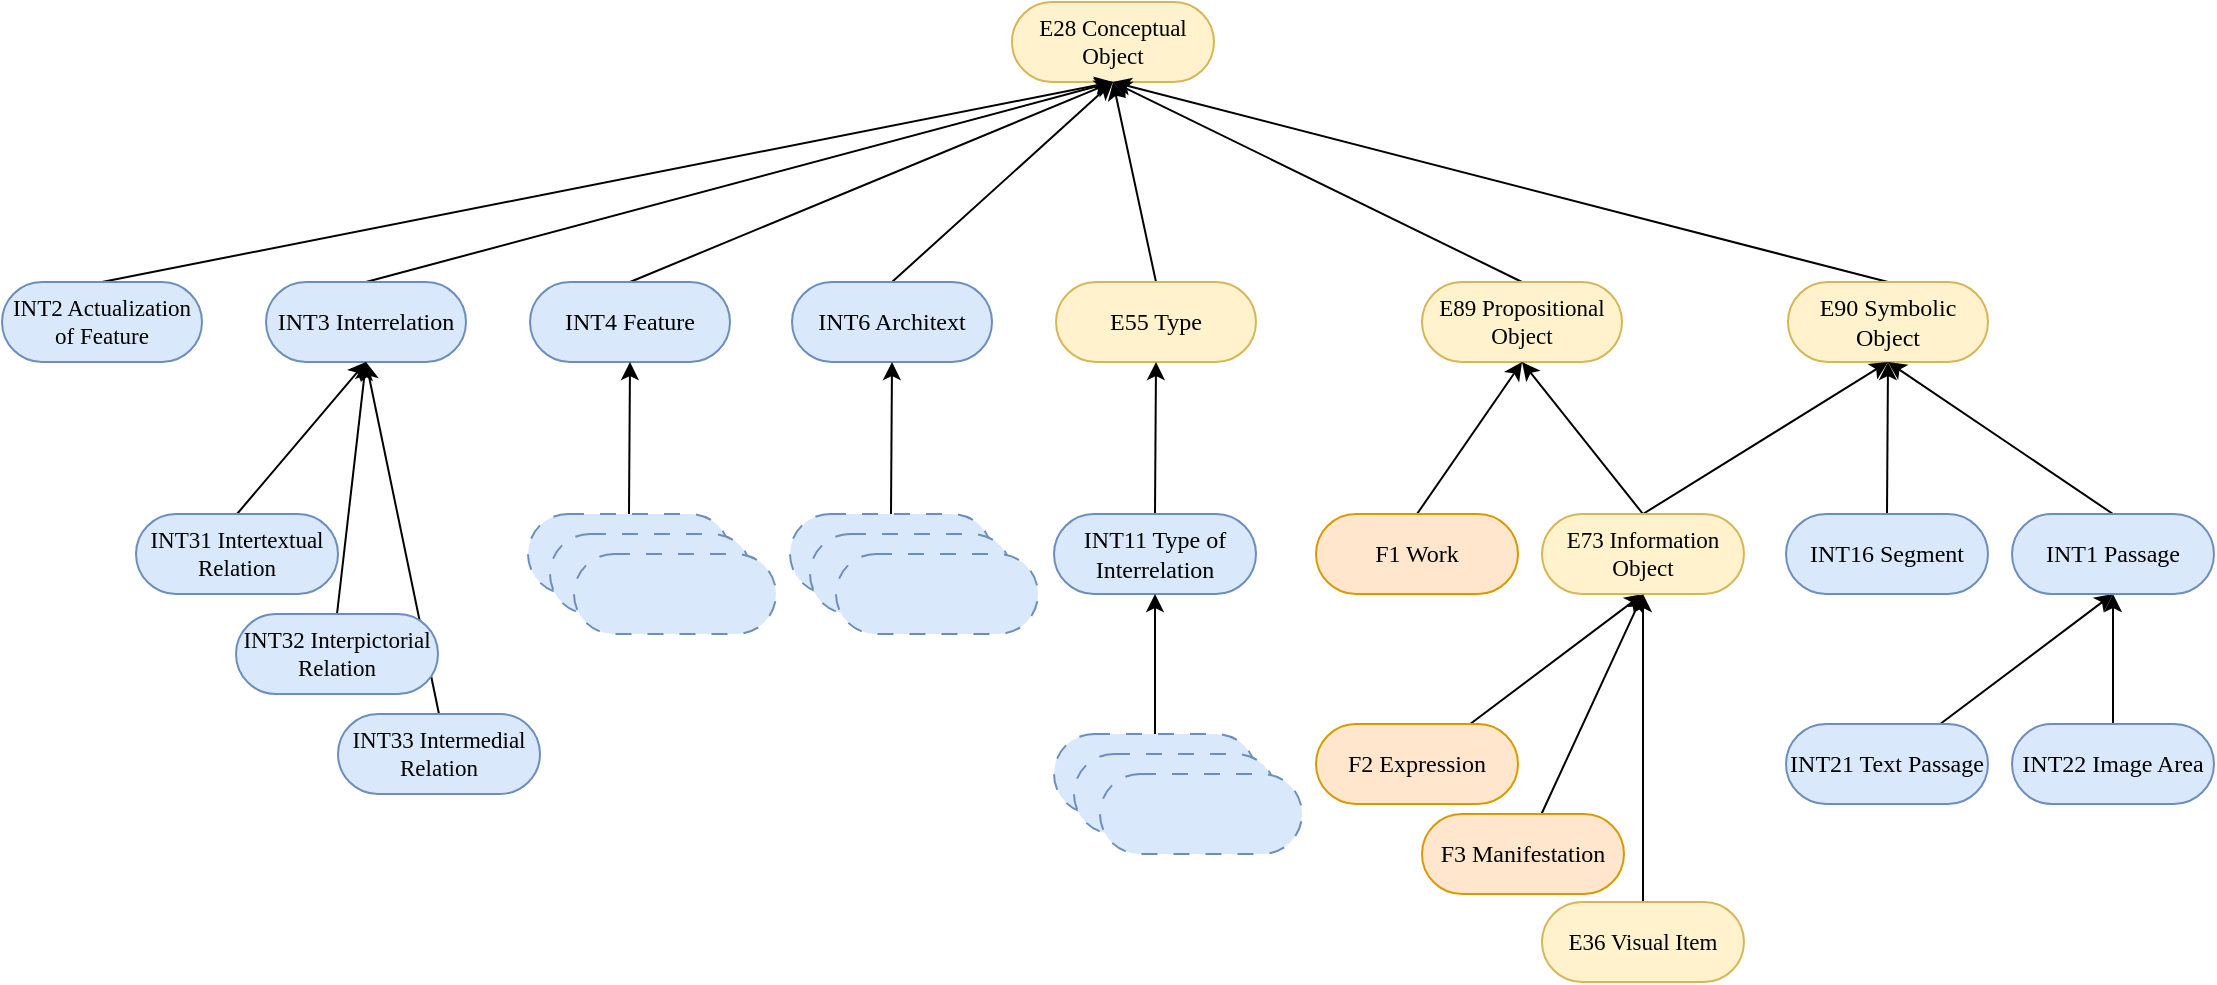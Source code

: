 <mxfile version="27.1.6">
  <diagram name="Seite-1" id="jSJ701ttfHyzZoRzbqu0">
    <mxGraphModel dx="2520" dy="917" grid="1" gridSize="10" guides="1" tooltips="1" connect="1" arrows="1" fold="1" page="1" pageScale="1" pageWidth="827" pageHeight="1169" math="0" shadow="0">
      <root>
        <mxCell id="0" />
        <mxCell id="1" parent="0" />
        <UserObject label="E28 Conceptual Object" tags="cidoc" id="LwwzHbmZy4C10oGqhaBs-1">
          <mxCell style="rounded=1;html=1;perimeterSpacing=0;arcSize=50;treeFolding=0;whiteSpace=wrap;fontFamily=Verdana;spacingTop=0;spacingBottom=0;spacing=2;fillColor=#fff2cc;strokeColor=#d6b656;fontSize=11.5;" parent="1" vertex="1">
            <mxGeometry x="-65" y="60" width="101" height="40" as="geometry" />
          </mxCell>
        </UserObject>
        <UserObject label="" tags="subclass_of" id="LwwzHbmZy4C10oGqhaBs-48">
          <mxCell style="rounded=1;orthogonalLoop=1;jettySize=auto;html=1;exitX=0.5;exitY=0;exitDx=0;exitDy=0;entryX=0.5;entryY=1;entryDx=0;entryDy=0;fontFamily=Verdana;spacingTop=0;spacingBottom=0;spacing=2;" parent="1" source="LwwzHbmZy4C10oGqhaBs-2" target="LwwzHbmZy4C10oGqhaBs-1" edge="1">
            <mxGeometry relative="1" as="geometry">
              <mxPoint x="-190" y="90" as="targetPoint" />
            </mxGeometry>
          </mxCell>
        </UserObject>
        <UserObject label="E55 Type&lt;span style=&quot;color: rgba(0, 0, 0, 0); font-size: 0px; text-align: start; text-wrap-mode: nowrap;&quot;&gt;%3CmxGraphModel%3E%3Croot%3E%3CmxCell%20id%3D%220%22%2F%3E%3CmxCell%20id%3D%221%22%20parent%3D%220%22%2F%3E%3CmxCell%20id%3D%222%22%20value%3D%22E28%20Conceptual%20Object%22%20style%3D%22rounded%3D1%3BwhiteSpace%3Dwrap%3Bhtml%3D1%3BperimeterSpacing%3D0%3BarcSize%3D50%3B%22%20vertex%3D%221%22%20parent%3D%221%22%3E%3CmxGeometry%20x%3D%22363%22%20y%3D%2220%22%20width%3D%22101%22%20height%3D%2240%22%20as%3D%22geometry%22%2F%3E%3C%2FmxCell%3E%3C%2Froot%3E%3C%2FmxGraphModel%3E&lt;/span&gt;" tags="cidoc" id="LwwzHbmZy4C10oGqhaBs-2">
          <mxCell style="rounded=1;html=1;perimeterSpacing=0;arcSize=50;whiteSpace=wrap;fontFamily=Verdana;spacingTop=0;spacingBottom=0;spacing=2;fillColor=#fff2cc;strokeColor=#d6b656;" parent="1" vertex="1">
            <mxGeometry x="-43" y="200" width="100" height="40" as="geometry" />
          </mxCell>
        </UserObject>
        <UserObject label="" tags="subclass_of" id="LwwzHbmZy4C10oGqhaBs-49">
          <mxCell style="rounded=1;orthogonalLoop=1;jettySize=auto;html=1;exitX=0.5;exitY=0;exitDx=0;exitDy=0;entryX=0.5;entryY=1;entryDx=0;entryDy=0;fontFamily=Verdana;spacingTop=0;spacingBottom=0;spacing=2;" parent="1" source="LwwzHbmZy4C10oGqhaBs-3" target="LwwzHbmZy4C10oGqhaBs-1" edge="1">
            <mxGeometry relative="1" as="geometry">
              <mxPoint x="-190" y="90" as="targetPoint" />
            </mxGeometry>
          </mxCell>
        </UserObject>
        <UserObject label="E89 Propositional Object" tags="cidoc" id="LwwzHbmZy4C10oGqhaBs-3">
          <mxCell style="rounded=1;html=1;perimeterSpacing=0;arcSize=50;whiteSpace=wrap;fontFamily=Verdana;spacingTop=0;spacingBottom=0;spacing=2;fillColor=#fff2cc;strokeColor=#d6b656;fontSize=11.5;" parent="1" vertex="1">
            <mxGeometry x="140" y="200" width="100" height="40" as="geometry" />
          </mxCell>
        </UserObject>
        <UserObject label="" tags="subclass_of" id="LwwzHbmZy4C10oGqhaBs-50">
          <mxCell style="rounded=1;orthogonalLoop=1;jettySize=auto;html=1;exitX=0.5;exitY=0;exitDx=0;exitDy=0;entryX=0.5;entryY=1;entryDx=0;entryDy=0;fontFamily=Verdana;spacingTop=0;spacingBottom=0;spacing=2;" parent="1" source="LwwzHbmZy4C10oGqhaBs-4" target="LwwzHbmZy4C10oGqhaBs-1" edge="1">
            <mxGeometry relative="1" as="geometry">
              <mxPoint x="-190" y="90" as="targetPoint" />
            </mxGeometry>
          </mxCell>
        </UserObject>
        <UserObject label="E90 Symbolic Object" tags="cidoc" id="LwwzHbmZy4C10oGqhaBs-4">
          <mxCell style="rounded=1;html=1;perimeterSpacing=0;arcSize=50;whiteSpace=wrap;fontFamily=Verdana;spacingTop=0;spacingBottom=0;spacing=2;fillColor=#fff2cc;strokeColor=#d6b656;" parent="1" vertex="1">
            <mxGeometry x="323" y="200" width="100" height="40" as="geometry" />
          </mxCell>
        </UserObject>
        <UserObject label="" tags="subclass_of" id="LwwzHbmZy4C10oGqhaBs-44">
          <mxCell style="rounded=1;orthogonalLoop=1;jettySize=auto;html=1;exitX=0.5;exitY=0;exitDx=0;exitDy=0;entryX=0.5;entryY=1;entryDx=0;entryDy=0;fontFamily=Verdana;spacingTop=0;spacingBottom=0;spacing=2;" parent="1" source="LwwzHbmZy4C10oGqhaBs-5" target="LwwzHbmZy4C10oGqhaBs-1" edge="1">
            <mxGeometry relative="1" as="geometry" />
          </mxCell>
        </UserObject>
        <UserObject label="INT2 Actualization of Feature" tags="intro" id="LwwzHbmZy4C10oGqhaBs-5">
          <mxCell style="rounded=1;html=1;perimeterSpacing=0;arcSize=50;whiteSpace=wrap;fontFamily=Verdana;spacingTop=0;spacingBottom=0;spacing=2;fillColor=#dae8fc;strokeColor=#6c8ebf;fontSize=11.5;" parent="1" vertex="1">
            <mxGeometry x="-570" y="200" width="100" height="40" as="geometry" />
          </mxCell>
        </UserObject>
        <UserObject label="" tags="subclass_of" id="LwwzHbmZy4C10oGqhaBs-45">
          <mxCell style="rounded=1;orthogonalLoop=1;jettySize=auto;html=1;exitX=0.5;exitY=0;exitDx=0;exitDy=0;entryX=0.5;entryY=1;entryDx=0;entryDy=0;fontFamily=Verdana;spacingTop=0;spacingBottom=0;spacing=2;" parent="1" source="LwwzHbmZy4C10oGqhaBs-6" target="LwwzHbmZy4C10oGqhaBs-1" edge="1">
            <mxGeometry relative="1" as="geometry">
              <mxPoint x="-190" y="90" as="targetPoint" />
            </mxGeometry>
          </mxCell>
        </UserObject>
        <UserObject label="INT3 Interrelation" tags="intro" id="LwwzHbmZy4C10oGqhaBs-6">
          <mxCell style="rounded=1;html=1;perimeterSpacing=0;arcSize=50;whiteSpace=wrap;fontFamily=Verdana;spacingTop=0;spacingBottom=0;spacing=2;fillColor=#dae8fc;strokeColor=#6c8ebf;" parent="1" vertex="1">
            <mxGeometry x="-438" y="200" width="100" height="40" as="geometry" />
          </mxCell>
        </UserObject>
        <UserObject label="" tags="subclass_of" id="LwwzHbmZy4C10oGqhaBs-46">
          <mxCell style="rounded=1;orthogonalLoop=1;jettySize=auto;html=1;exitX=0.5;exitY=0;exitDx=0;exitDy=0;entryX=0.5;entryY=1;entryDx=0;entryDy=0;fontFamily=Verdana;spacingTop=0;spacingBottom=0;spacing=2;" parent="1" source="LwwzHbmZy4C10oGqhaBs-7" target="LwwzHbmZy4C10oGqhaBs-1" edge="1">
            <mxGeometry relative="1" as="geometry">
              <mxPoint x="-190" y="90" as="targetPoint" />
            </mxGeometry>
          </mxCell>
        </UserObject>
        <UserObject label="INT4 Feature" tags="intro" id="LwwzHbmZy4C10oGqhaBs-7">
          <mxCell style="rounded=1;html=1;perimeterSpacing=0;arcSize=50;whiteSpace=wrap;fontFamily=Verdana;spacingTop=0;spacingBottom=0;spacing=2;fillColor=#dae8fc;strokeColor=#6c8ebf;" parent="1" vertex="1">
            <mxGeometry x="-306" y="200" width="100" height="40" as="geometry" />
          </mxCell>
        </UserObject>
        <UserObject label="" tags="subclass_of" id="LwwzHbmZy4C10oGqhaBs-47">
          <mxCell style="rounded=1;orthogonalLoop=1;jettySize=auto;html=1;exitX=0.5;exitY=0;exitDx=0;exitDy=0;entryX=0.5;entryY=1;entryDx=0;entryDy=0;fontFamily=Verdana;spacingTop=0;spacingBottom=0;spacing=2;" parent="1" source="LwwzHbmZy4C10oGqhaBs-8" target="LwwzHbmZy4C10oGqhaBs-1" edge="1">
            <mxGeometry relative="1" as="geometry">
              <mxPoint x="-190" y="90" as="targetPoint" />
            </mxGeometry>
          </mxCell>
        </UserObject>
        <UserObject label="INT6 Architext" tags="intro" id="LwwzHbmZy4C10oGqhaBs-8">
          <mxCell style="rounded=1;html=1;perimeterSpacing=0;arcSize=50;whiteSpace=wrap;fontFamily=Verdana;spacingTop=0;spacingBottom=0;spacing=2;fillColor=#dae8fc;strokeColor=#6c8ebf;" parent="1" vertex="1">
            <mxGeometry x="-175" y="200" width="100" height="40" as="geometry" />
          </mxCell>
        </UserObject>
        <UserObject label="" tags="subclass_of" id="LwwzHbmZy4C10oGqhaBs-56">
          <mxCell style="rounded=1;orthogonalLoop=1;jettySize=auto;html=1;exitX=0.5;exitY=0;exitDx=0;exitDy=0;entryX=0.5;entryY=1;entryDx=0;entryDy=0;fontFamily=Verdana;spacingTop=0;spacingBottom=0;spacing=2;" parent="1" source="LwwzHbmZy4C10oGqhaBs-10" target="LwwzHbmZy4C10oGqhaBs-2" edge="1">
            <mxGeometry relative="1" as="geometry" />
          </mxCell>
        </UserObject>
        <UserObject label="" tags="subclass_of" id="LwwzHbmZy4C10oGqhaBs-58">
          <mxCell style="rounded=1;orthogonalLoop=1;jettySize=auto;html=1;exitX=0.5;exitY=0;exitDx=0;exitDy=0;entryX=0.5;entryY=1;entryDx=0;entryDy=0;fontFamily=Verdana;spacingTop=0;spacingBottom=0;spacing=2;" parent="1" source="LwwzHbmZy4C10oGqhaBs-24" target="LwwzHbmZy4C10oGqhaBs-3" edge="1">
            <mxGeometry relative="1" as="geometry" />
          </mxCell>
        </UserObject>
        <UserObject label="" tags="subclass_of" id="LwwzHbmZy4C10oGqhaBs-59">
          <mxCell style="rounded=1;orthogonalLoop=1;jettySize=auto;html=1;exitX=0.5;exitY=0;exitDx=0;exitDy=0;entryX=0.5;entryY=1;entryDx=0;entryDy=0;fontFamily=Verdana;spacingTop=0;spacingBottom=0;spacing=2;" parent="1" source="LwwzHbmZy4C10oGqhaBs-25" target="LwwzHbmZy4C10oGqhaBs-3" edge="1">
            <mxGeometry relative="1" as="geometry">
              <mxPoint x="170" y="280" as="targetPoint" />
            </mxGeometry>
          </mxCell>
        </UserObject>
        <UserObject label="" tags="subclass_of" id="LwwzHbmZy4C10oGqhaBs-51">
          <mxCell style="rounded=1;orthogonalLoop=1;jettySize=auto;html=1;exitX=0.5;exitY=0;exitDx=0;exitDy=0;entryX=0.5;entryY=1;entryDx=0;entryDy=0;fontFamily=Verdana;spacingTop=0;spacingBottom=0;spacing=2;" parent="1" source="LwwzHbmZy4C10oGqhaBs-11" target="LwwzHbmZy4C10oGqhaBs-6" edge="1">
            <mxGeometry relative="1" as="geometry" />
          </mxCell>
        </UserObject>
        <UserObject label="" tags="subclass_of" id="LwwzHbmZy4C10oGqhaBs-54">
          <mxCell style="rounded=1;orthogonalLoop=1;jettySize=auto;html=1;entryX=0.5;entryY=1;entryDx=0;entryDy=0;exitX=0.5;exitY=0;exitDx=0;exitDy=0;fontFamily=Verdana;spacingTop=0;spacingBottom=0;spacing=2;" parent="1" source="LwwzHbmZy4C10oGqhaBs-14" target="LwwzHbmZy4C10oGqhaBs-7" edge="1">
            <mxGeometry relative="1" as="geometry" />
          </mxCell>
        </UserObject>
        <UserObject label="" tags="subclass_of" id="LwwzHbmZy4C10oGqhaBs-55">
          <mxCell style="rounded=1;orthogonalLoop=1;jettySize=auto;html=1;exitX=0.5;exitY=0;exitDx=0;exitDy=0;entryX=0.5;entryY=1;entryDx=0;entryDy=0;fontFamily=Verdana;spacingTop=0;spacingBottom=0;spacing=2;" parent="1" source="LwwzHbmZy4C10oGqhaBs-21" target="LwwzHbmZy4C10oGqhaBs-8" edge="1">
            <mxGeometry relative="1" as="geometry" />
          </mxCell>
        </UserObject>
        <UserObject label="" tags="subclass_of" id="LwwzHbmZy4C10oGqhaBs-60">
          <mxCell style="rounded=1;orthogonalLoop=1;jettySize=auto;html=1;exitX=0.5;exitY=0;exitDx=0;exitDy=0;entryX=0.5;entryY=1;entryDx=0;entryDy=0;fontFamily=Verdana;spacingTop=0;spacingBottom=0;spacing=2;" parent="1" source="LwwzHbmZy4C10oGqhaBs-29" target="LwwzHbmZy4C10oGqhaBs-4" edge="1">
            <mxGeometry relative="1" as="geometry" />
          </mxCell>
        </UserObject>
        <UserObject label="" tags="subclass_of" id="LwwzHbmZy4C10oGqhaBs-61">
          <mxCell style="rounded=1;orthogonalLoop=1;jettySize=auto;html=1;exitX=0.5;exitY=0;exitDx=0;exitDy=0;entryX=0.5;entryY=1;entryDx=0;entryDy=0;fontFamily=Verdana;spacingTop=0;spacingBottom=0;spacing=2;" parent="1" source="LwwzHbmZy4C10oGqhaBs-30" target="LwwzHbmZy4C10oGqhaBs-4" edge="1">
            <mxGeometry relative="1" as="geometry">
              <mxPoint x="310" y="240" as="targetPoint" />
            </mxGeometry>
          </mxCell>
        </UserObject>
        <UserObject label="" tags="subclass_of" id="LwwzHbmZy4C10oGqhaBs-53">
          <mxCell style="rounded=1;orthogonalLoop=1;jettySize=auto;html=1;exitX=0.5;exitY=0;exitDx=0;exitDy=0;entryX=0.5;entryY=1;entryDx=0;entryDy=0;fontFamily=Verdana;spacingTop=0;spacingBottom=0;spacing=2;" parent="1" source="LwwzHbmZy4C10oGqhaBs-13" target="LwwzHbmZy4C10oGqhaBs-6" edge="1">
            <mxGeometry relative="1" as="geometry">
              <mxPoint x="-540" y="260" as="targetPoint" />
            </mxGeometry>
          </mxCell>
        </UserObject>
        <UserObject label="" tags="subclass_of" id="LwwzHbmZy4C10oGqhaBs-52">
          <mxCell style="rounded=1;orthogonalLoop=1;jettySize=auto;html=1;exitX=0.5;exitY=0;exitDx=0;exitDy=0;entryX=0.5;entryY=1;entryDx=0;entryDy=0;fontFamily=Verdana;spacingTop=0;spacingBottom=0;spacing=2;" parent="1" source="LwwzHbmZy4C10oGqhaBs-12" target="LwwzHbmZy4C10oGqhaBs-6" edge="1">
            <mxGeometry relative="1" as="geometry">
              <mxPoint x="-540" y="260" as="targetPoint" />
            </mxGeometry>
          </mxCell>
        </UserObject>
        <UserObject label="INT11 Type of Interrelation" tags="intro" id="LwwzHbmZy4C10oGqhaBs-10">
          <mxCell style="rounded=1;html=1;perimeterSpacing=0;arcSize=50;container=0;whiteSpace=wrap;fontFamily=Verdana;spacingTop=0;spacingBottom=0;spacing=2;fillColor=#dae8fc;strokeColor=#6c8ebf;" parent="1" vertex="1">
            <mxGeometry x="-44" y="316" width="101" height="40" as="geometry" />
          </mxCell>
        </UserObject>
        <UserObject label="" tags="subclass_of" id="LwwzHbmZy4C10oGqhaBs-64">
          <mxCell style="rounded=1;orthogonalLoop=1;jettySize=auto;html=1;entryX=0.5;entryY=1;entryDx=0;entryDy=0;fontFamily=Verdana;spacingTop=0;spacingBottom=0;spacing=2;" parent="1" source="LwwzHbmZy4C10oGqhaBs-39" target="LwwzHbmZy4C10oGqhaBs-30" edge="1">
            <mxGeometry relative="1" as="geometry" />
          </mxCell>
        </UserObject>
        <UserObject label="INT21 Text Passage" tags="intro" id="LwwzHbmZy4C10oGqhaBs-39">
          <mxCell style="rounded=1;html=1;perimeterSpacing=0;arcSize=50;container=0;whiteSpace=wrap;fontFamily=Verdana;spacingTop=0;spacingBottom=0;spacing=2;fillColor=#dae8fc;strokeColor=#6c8ebf;" parent="1" vertex="1">
            <mxGeometry x="322" y="421" width="101" height="40" as="geometry" />
          </mxCell>
        </UserObject>
        <UserObject label="" tags="subclass_of" id="LwwzHbmZy4C10oGqhaBs-65">
          <mxCell style="rounded=1;orthogonalLoop=1;jettySize=auto;html=1;entryX=0.5;entryY=1;entryDx=0;entryDy=0;fontFamily=Verdana;spacingTop=0;spacingBottom=0;spacing=2;" parent="1" source="LwwzHbmZy4C10oGqhaBs-40" target="LwwzHbmZy4C10oGqhaBs-30" edge="1">
            <mxGeometry relative="1" as="geometry" />
          </mxCell>
        </UserObject>
        <UserObject label="INT22 Image Area" tags="intro" id="LwwzHbmZy4C10oGqhaBs-40">
          <mxCell style="rounded=1;html=1;perimeterSpacing=0;arcSize=50;container=0;whiteSpace=wrap;fontFamily=Verdana;spacingTop=0;spacingBottom=0;spacing=2;fillColor=#dae8fc;strokeColor=#6c8ebf;" parent="1" vertex="1">
            <mxGeometry x="435" y="421" width="101" height="40" as="geometry" />
          </mxCell>
        </UserObject>
        <UserObject label="" tags="subclass_of" id="LwwzHbmZy4C10oGqhaBs-57">
          <mxCell style="rounded=1;orthogonalLoop=1;jettySize=auto;html=1;exitX=0.5;exitY=0;exitDx=0;exitDy=0;entryX=0.5;entryY=1;entryDx=0;entryDy=0;fontFamily=Verdana;spacingTop=0;spacingBottom=0;spacing=2;" parent="1" source="LwwzHbmZy4C10oGqhaBs-18" target="LwwzHbmZy4C10oGqhaBs-10" edge="1">
            <mxGeometry relative="1" as="geometry" />
          </mxCell>
        </UserObject>
        <UserObject label="" tags="subclass_of" id="LwwzHbmZy4C10oGqhaBs-62">
          <mxCell style="rounded=1;orthogonalLoop=1;jettySize=auto;html=1;entryX=0.5;entryY=1;entryDx=0;entryDy=0;fontFamily=Verdana;spacingTop=0;spacingBottom=0;spacing=2;" parent="1" source="LwwzHbmZy4C10oGqhaBs-26" target="LwwzHbmZy4C10oGqhaBs-25" edge="1">
            <mxGeometry relative="1" as="geometry" />
          </mxCell>
        </UserObject>
        <UserObject label="" tags="subclass_of" id="LwwzHbmZy4C10oGqhaBs-63">
          <mxCell style="rounded=1;orthogonalLoop=1;jettySize=auto;html=1;entryX=0.5;entryY=1;entryDx=0;entryDy=0;fontFamily=Verdana;spacingTop=0;spacingBottom=0;spacing=2;" parent="1" source="LwwzHbmZy4C10oGqhaBs-27" target="LwwzHbmZy4C10oGqhaBs-25" edge="1">
            <mxGeometry relative="1" as="geometry" />
          </mxCell>
        </UserObject>
        <UserObject label="F2 Expression" tags="lrmoo" id="LwwzHbmZy4C10oGqhaBs-26">
          <mxCell style="rounded=1;html=1;perimeterSpacing=0;arcSize=50;container=0;whiteSpace=wrap;fontFamily=Verdana;spacingTop=0;spacingBottom=0;spacing=2;fillColor=#ffe6cc;strokeColor=#d79b00;" parent="1" vertex="1">
            <mxGeometry x="87" y="421" width="101" height="40" as="geometry" />
          </mxCell>
        </UserObject>
        <UserObject label="F3 Manifestation" tags="lrmoo" id="LwwzHbmZy4C10oGqhaBs-27">
          <mxCell style="rounded=1;html=1;perimeterSpacing=0;arcSize=50;container=0;whiteSpace=wrap;fontFamily=Verdana;spacingTop=0;spacingBottom=0;spacing=2;fillColor=#ffe6cc;strokeColor=#d79b00;" parent="1" vertex="1">
            <mxGeometry x="140" y="466" width="101" height="40" as="geometry" />
          </mxCell>
        </UserObject>
        <UserObject label="INT31 Intertextual Relation" tags="intro" id="LwwzHbmZy4C10oGqhaBs-11">
          <mxCell style="rounded=1;html=1;perimeterSpacing=0;arcSize=50;container=0;whiteSpace=wrap;fontFamily=Verdana;spacingTop=0;spacingBottom=0;spacing=2;fillColor=#dae8fc;strokeColor=#6c8ebf;fontSize=11.5;" parent="1" vertex="1">
            <mxGeometry x="-503" y="316" width="101" height="40" as="geometry" />
          </mxCell>
        </UserObject>
        <UserObject label="INT32 Interpictorial Relation" tags="intro" id="LwwzHbmZy4C10oGqhaBs-12">
          <mxCell style="rounded=1;html=1;perimeterSpacing=0;arcSize=50;container=0;whiteSpace=wrap;fontFamily=Verdana;spacingTop=0;spacingBottom=0;spacing=2;fillColor=#dae8fc;strokeColor=#6c8ebf;fontSize=11.5;" parent="1" vertex="1">
            <mxGeometry x="-453" y="366" width="101" height="40" as="geometry" />
          </mxCell>
        </UserObject>
        <UserObject label="INT33 Intermedial Relation" tags="intro" id="LwwzHbmZy4C10oGqhaBs-13">
          <mxCell style="rounded=1;html=1;perimeterSpacing=0;arcSize=50;container=0;whiteSpace=wrap;fontFamily=Verdana;spacingTop=0;spacingBottom=0;spacing=2;fillColor=#dae8fc;strokeColor=#6c8ebf;fontSize=11.5;" parent="1" vertex="1">
            <mxGeometry x="-402" y="416" width="101" height="40" as="geometry" />
          </mxCell>
        </UserObject>
        <UserObject label="F1 Work" tags="lrmoo" id="LwwzHbmZy4C10oGqhaBs-24">
          <mxCell style="rounded=1;html=1;perimeterSpacing=0;arcSize=50;container=0;whiteSpace=wrap;fontFamily=Verdana;spacingTop=0;spacingBottom=0;spacing=2;fillColor=#ffe6cc;strokeColor=#d79b00;" parent="1" vertex="1">
            <mxGeometry x="87" y="316" width="101" height="40" as="geometry" />
          </mxCell>
        </UserObject>
        <mxCell id="HRenDH4WRHBZINVPFwNC-1" style="rounded=0;orthogonalLoop=1;jettySize=auto;html=1;exitX=0.5;exitY=0;exitDx=0;exitDy=0;entryX=0.5;entryY=1;entryDx=0;entryDy=0;" edge="1" parent="1" source="LwwzHbmZy4C10oGqhaBs-25" target="LwwzHbmZy4C10oGqhaBs-4">
          <mxGeometry relative="1" as="geometry" />
        </mxCell>
        <UserObject label="E73 Information Object" tags="cidoc" id="LwwzHbmZy4C10oGqhaBs-25">
          <mxCell style="rounded=1;html=1;perimeterSpacing=0;arcSize=50;container=0;whiteSpace=wrap;fontFamily=Verdana;spacingTop=0;spacingBottom=0;spacing=2;fillColor=#fff2cc;strokeColor=#d6b656;fontSize=11.5;" parent="1" vertex="1">
            <mxGeometry x="200" y="316" width="101" height="40" as="geometry" />
          </mxCell>
        </UserObject>
        <UserObject label="INT16 Segment" tags="intro" id="LwwzHbmZy4C10oGqhaBs-29">
          <mxCell style="rounded=1;html=1;perimeterSpacing=0;arcSize=50;container=0;whiteSpace=wrap;fontFamily=Verdana;spacingTop=0;spacingBottom=0;spacing=2;fillColor=#dae8fc;strokeColor=#6c8ebf;" parent="1" vertex="1">
            <mxGeometry x="322" y="316" width="101" height="40" as="geometry" />
          </mxCell>
        </UserObject>
        <UserObject label="INT1 Passage" tags="intro" id="LwwzHbmZy4C10oGqhaBs-30">
          <mxCell style="rounded=1;html=1;perimeterSpacing=0;arcSize=50;container=0;whiteSpace=wrap;fontFamily=Verdana;spacingTop=0;spacingBottom=0;spacing=2;fillColor=#dae8fc;strokeColor=#6c8ebf;" parent="1" vertex="1">
            <mxGeometry x="435" y="316" width="101" height="40" as="geometry" />
          </mxCell>
        </UserObject>
        <UserObject label="" tags="intro_omitted" id="LwwzHbmZy4C10oGqhaBs-14">
          <mxCell style="rounded=1;html=1;perimeterSpacing=0;arcSize=50;dashed=1;dashPattern=8 8;container=0;whiteSpace=wrap;fontFamily=Verdana;spacingTop=0;spacingBottom=0;spacing=2;fillColor=#dae8fc;strokeColor=#6c8ebf;" parent="1" vertex="1">
            <mxGeometry x="-307" y="316" width="101" height="40" as="geometry" />
          </mxCell>
        </UserObject>
        <UserObject label="" tags="intro_omitted" id="LwwzHbmZy4C10oGqhaBs-15">
          <mxCell style="rounded=1;html=1;perimeterSpacing=0;arcSize=50;dashed=1;dashPattern=8 8;container=0;whiteSpace=wrap;fontFamily=Verdana;spacingTop=0;spacingBottom=0;spacing=2;fillColor=#dae8fc;strokeColor=#6c8ebf;" parent="1" vertex="1">
            <mxGeometry x="-296" y="326" width="101" height="40" as="geometry" />
          </mxCell>
        </UserObject>
        <UserObject label="" tags="intro_omitted" id="LwwzHbmZy4C10oGqhaBs-16">
          <mxCell style="rounded=1;html=1;perimeterSpacing=0;arcSize=50;dashed=1;dashPattern=8 8;container=0;whiteSpace=wrap;fontFamily=Verdana;spacingTop=0;spacingBottom=0;spacing=2;fillColor=#dae8fc;strokeColor=#6c8ebf;" parent="1" vertex="1">
            <mxGeometry x="-284" y="336" width="101" height="40" as="geometry" />
          </mxCell>
        </UserObject>
        <UserObject label="" tags="intro_omitted" id="LwwzHbmZy4C10oGqhaBs-21">
          <mxCell style="rounded=1;html=1;perimeterSpacing=0;arcSize=50;dashed=1;dashPattern=8 8;container=0;whiteSpace=wrap;fontFamily=Verdana;spacingTop=0;spacingBottom=0;spacing=2;fillColor=#dae8fc;strokeColor=#6c8ebf;" parent="1" vertex="1">
            <mxGeometry x="-176" y="316" width="101" height="40" as="geometry" />
          </mxCell>
        </UserObject>
        <UserObject label="" tags="intro_omitted" id="LwwzHbmZy4C10oGqhaBs-22">
          <mxCell style="rounded=1;html=1;perimeterSpacing=0;arcSize=50;dashed=1;dashPattern=8 8;container=0;whiteSpace=wrap;fontFamily=Verdana;spacingTop=0;spacingBottom=0;spacing=2;fillColor=#dae8fc;strokeColor=#6c8ebf;" parent="1" vertex="1">
            <mxGeometry x="-166" y="326" width="101" height="40" as="geometry" />
          </mxCell>
        </UserObject>
        <UserObject label="" tags="intro_omitted" id="LwwzHbmZy4C10oGqhaBs-23">
          <mxCell style="rounded=1;html=1;perimeterSpacing=0;arcSize=50;dashed=1;dashPattern=8 8;container=0;whiteSpace=wrap;fontFamily=Verdana;spacingTop=0;spacingBottom=0;spacing=2;fillColor=#dae8fc;strokeColor=#6c8ebf;" parent="1" vertex="1">
            <mxGeometry x="-153" y="336" width="101" height="40" as="geometry" />
          </mxCell>
        </UserObject>
        <UserObject label="" tags="intro_omitted" id="LwwzHbmZy4C10oGqhaBs-18">
          <mxCell style="rounded=1;html=1;perimeterSpacing=0;arcSize=50;dashed=1;dashPattern=8 8;container=0;whiteSpace=wrap;fontFamily=Verdana;spacingTop=0;spacingBottom=0;spacing=2;fillColor=#dae8fc;strokeColor=#6c8ebf;" parent="1" vertex="1">
            <mxGeometry x="-44" y="426" width="101" height="40" as="geometry" />
          </mxCell>
        </UserObject>
        <UserObject label="" tags="intro_omitted" id="LwwzHbmZy4C10oGqhaBs-19">
          <mxCell style="rounded=1;html=1;perimeterSpacing=0;arcSize=50;dashed=1;dashPattern=8 8;container=0;whiteSpace=wrap;fontFamily=Verdana;spacingTop=0;spacingBottom=0;spacing=2;fillColor=#dae8fc;strokeColor=#6c8ebf;" parent="1" vertex="1">
            <mxGeometry x="-34" y="436" width="101" height="40" as="geometry" />
          </mxCell>
        </UserObject>
        <UserObject label="" tags="intro_omitted" id="LwwzHbmZy4C10oGqhaBs-20">
          <mxCell style="rounded=1;html=1;perimeterSpacing=0;arcSize=50;dashed=1;dashPattern=8 8;container=0;whiteSpace=wrap;fontFamily=Verdana;spacingTop=0;spacingBottom=0;spacing=2;fillColor=#dae8fc;strokeColor=#6c8ebf;" parent="1" vertex="1">
            <mxGeometry x="-21" y="446" width="101" height="40" as="geometry" />
          </mxCell>
        </UserObject>
        <mxCell id="PyuMrnsRH1ZgQ6UVO1De-3" style="edgeStyle=orthogonalEdgeStyle;rounded=0;orthogonalLoop=1;jettySize=auto;html=1;entryX=0.5;entryY=1;entryDx=0;entryDy=0;" parent="1" source="PyuMrnsRH1ZgQ6UVO1De-1" target="LwwzHbmZy4C10oGqhaBs-25" edge="1">
          <mxGeometry relative="1" as="geometry" />
        </mxCell>
        <UserObject label="E36 Visual Item" tags="cidoc" id="PyuMrnsRH1ZgQ6UVO1De-1">
          <mxCell style="rounded=1;html=1;perimeterSpacing=0;arcSize=50;container=0;whiteSpace=wrap;fontFamily=Verdana;spacingTop=0;spacingBottom=0;spacing=2;fillColor=#fff2cc;strokeColor=#d6b656;fontSize=11.5;" parent="1" vertex="1">
            <mxGeometry x="200" y="510" width="101" height="40" as="geometry" />
          </mxCell>
        </UserObject>
      </root>
    </mxGraphModel>
  </diagram>
</mxfile>
